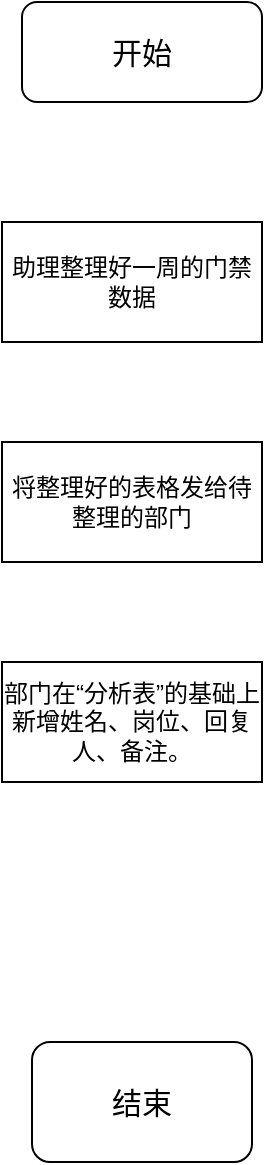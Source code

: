 <mxfile version="22.1.16" type="github">
  <diagram id="C5RBs43oDa-KdzZeNtuy" name="Page-1">
    <mxGraphModel dx="1050" dy="530" grid="1" gridSize="10" guides="1" tooltips="1" connect="1" arrows="1" fold="1" page="1" pageScale="1" pageWidth="3300" pageHeight="2339" math="0" shadow="0">
      <root>
        <mxCell id="WIyWlLk6GJQsqaUBKTNV-0" />
        <mxCell id="WIyWlLk6GJQsqaUBKTNV-1" parent="WIyWlLk6GJQsqaUBKTNV-0" />
        <mxCell id="Xz1nmAx9QvrgqzK91KpJ-3" value="&lt;font style=&quot;font-size: 15px;&quot;&gt;开始&lt;/font&gt;" style="rounded=1;whiteSpace=wrap;html=1;" vertex="1" parent="WIyWlLk6GJQsqaUBKTNV-1">
          <mxGeometry x="180" y="90" width="120" height="50" as="geometry" />
        </mxCell>
        <mxCell id="Xz1nmAx9QvrgqzK91KpJ-4" value="&lt;font style=&quot;font-size: 15px;&quot;&gt;结束&lt;/font&gt;" style="rounded=1;whiteSpace=wrap;html=1;" vertex="1" parent="WIyWlLk6GJQsqaUBKTNV-1">
          <mxGeometry x="185" y="610" width="110" height="60" as="geometry" />
        </mxCell>
        <mxCell id="Xz1nmAx9QvrgqzK91KpJ-5" value="助理整理好一周的门禁数据" style="rounded=0;whiteSpace=wrap;html=1;" vertex="1" parent="WIyWlLk6GJQsqaUBKTNV-1">
          <mxGeometry x="170" y="200" width="130" height="60" as="geometry" />
        </mxCell>
        <mxCell id="Xz1nmAx9QvrgqzK91KpJ-7" value="将整理好的表格发给待整理的部门" style="rounded=0;whiteSpace=wrap;html=1;" vertex="1" parent="WIyWlLk6GJQsqaUBKTNV-1">
          <mxGeometry x="170" y="310" width="130" height="60" as="geometry" />
        </mxCell>
        <mxCell id="Xz1nmAx9QvrgqzK91KpJ-9" value="部门在“分析表”的基础上新增姓名、岗位、回复人、备注。" style="rounded=0;whiteSpace=wrap;html=1;" vertex="1" parent="WIyWlLk6GJQsqaUBKTNV-1">
          <mxGeometry x="170" y="420" width="130" height="60" as="geometry" />
        </mxCell>
      </root>
    </mxGraphModel>
  </diagram>
</mxfile>
